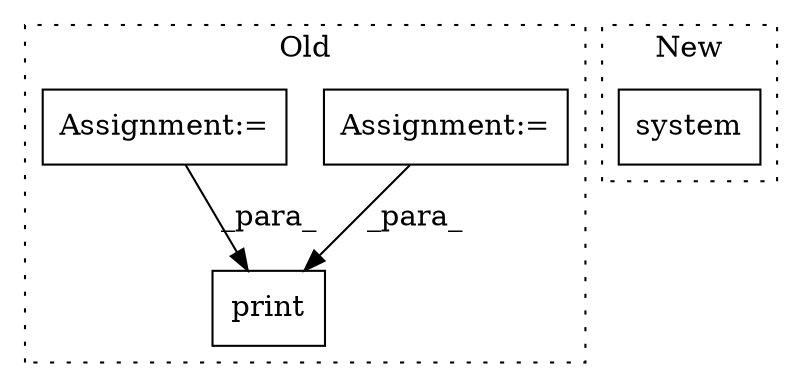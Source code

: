 digraph G {
subgraph cluster0 {
1 [label="print" a="32" s="1383,1436" l="6,1" shape="box"];
3 [label="Assignment:=" a="7" s="1209" l="1" shape="box"];
4 [label="Assignment:=" a="7" s="1236" l="1" shape="box"];
label = "Old";
style="dotted";
}
subgraph cluster1 {
2 [label="system" a="32" s="2700,2756" l="7,1" shape="box"];
label = "New";
style="dotted";
}
3 -> 1 [label="_para_"];
4 -> 1 [label="_para_"];
}